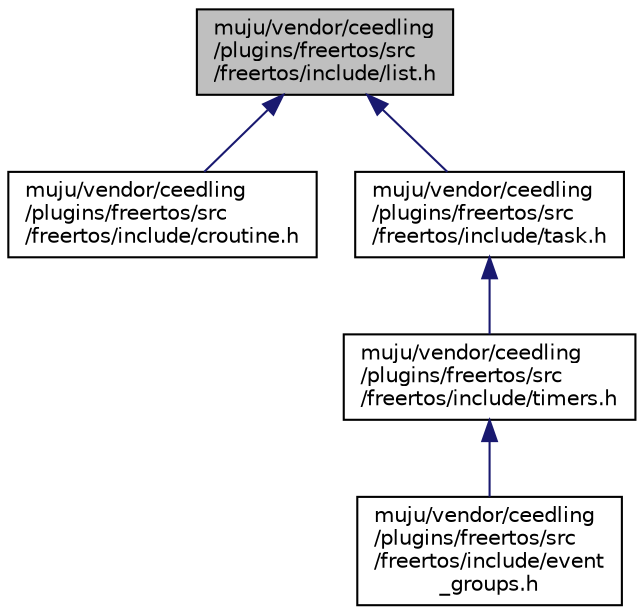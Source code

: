 digraph "muju/vendor/ceedling/plugins/freertos/src/freertos/include/list.h"
{
  edge [fontname="Helvetica",fontsize="10",labelfontname="Helvetica",labelfontsize="10"];
  node [fontname="Helvetica",fontsize="10",shape=record];
  Node1 [label="muju/vendor/ceedling\l/plugins/freertos/src\l/freertos/include/list.h",height=0.2,width=0.4,color="black", fillcolor="grey75", style="filled", fontcolor="black"];
  Node1 -> Node2 [dir="back",color="midnightblue",fontsize="10",style="solid",fontname="Helvetica"];
  Node2 [label="muju/vendor/ceedling\l/plugins/freertos/src\l/freertos/include/croutine.h",height=0.2,width=0.4,color="black", fillcolor="white", style="filled",URL="$vendor_2ceedling_2plugins_2freertos_2src_2freertos_2include_2croutine_8h.html"];
  Node1 -> Node3 [dir="back",color="midnightblue",fontsize="10",style="solid",fontname="Helvetica"];
  Node3 [label="muju/vendor/ceedling\l/plugins/freertos/src\l/freertos/include/task.h",height=0.2,width=0.4,color="black", fillcolor="white", style="filled",URL="$vendor_2ceedling_2plugins_2freertos_2src_2freertos_2include_2task_8h.html"];
  Node3 -> Node4 [dir="back",color="midnightblue",fontsize="10",style="solid",fontname="Helvetica"];
  Node4 [label="muju/vendor/ceedling\l/plugins/freertos/src\l/freertos/include/timers.h",height=0.2,width=0.4,color="black", fillcolor="white", style="filled",URL="$vendor_2ceedling_2plugins_2freertos_2src_2freertos_2include_2timers_8h.html"];
  Node4 -> Node5 [dir="back",color="midnightblue",fontsize="10",style="solid",fontname="Helvetica"];
  Node5 [label="muju/vendor/ceedling\l/plugins/freertos/src\l/freertos/include/event\l_groups.h",height=0.2,width=0.4,color="black", fillcolor="white", style="filled",URL="$vendor_2ceedling_2plugins_2freertos_2src_2freertos_2include_2event__groups_8h.html"];
}
